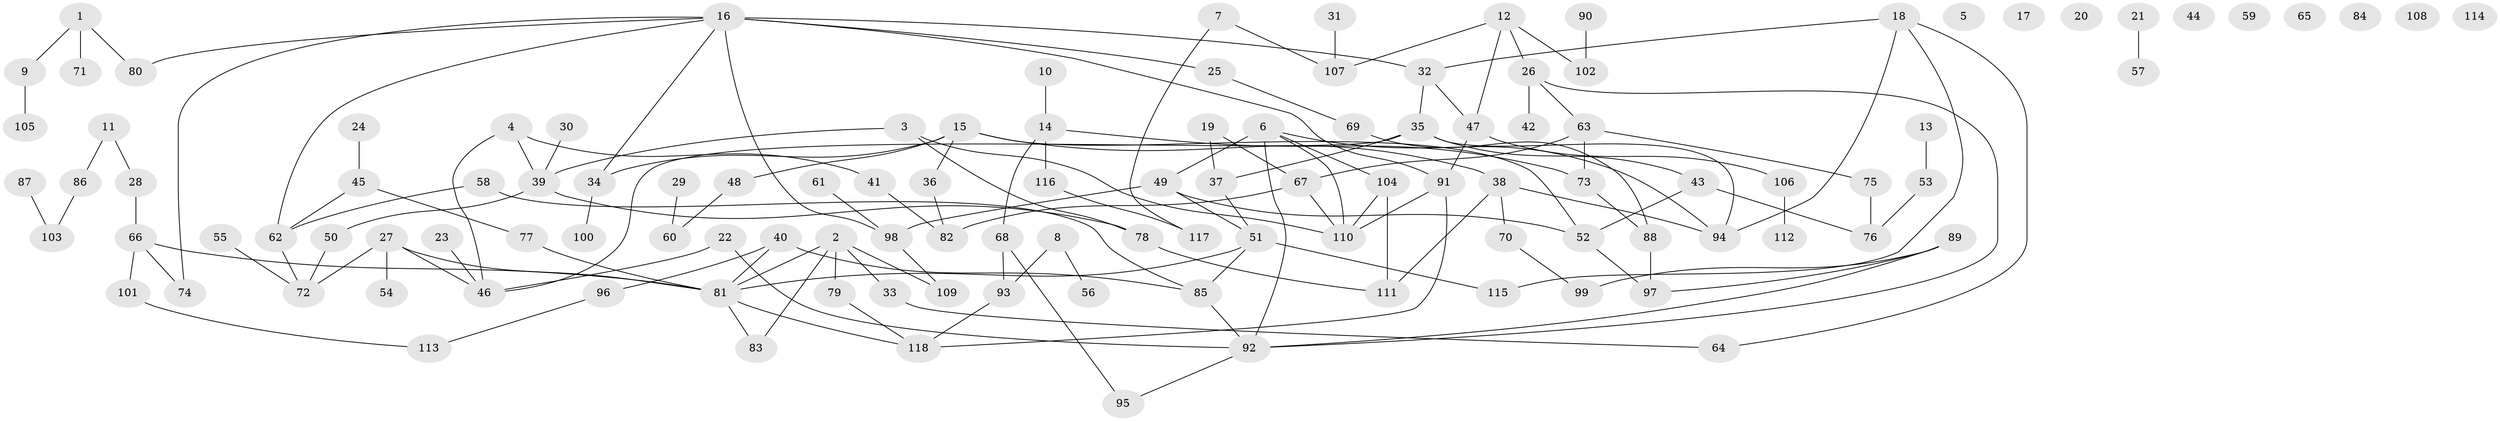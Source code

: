 // Generated by graph-tools (version 1.1) at 2025/40/03/09/25 04:40:11]
// undirected, 118 vertices, 149 edges
graph export_dot {
graph [start="1"]
  node [color=gray90,style=filled];
  1;
  2;
  3;
  4;
  5;
  6;
  7;
  8;
  9;
  10;
  11;
  12;
  13;
  14;
  15;
  16;
  17;
  18;
  19;
  20;
  21;
  22;
  23;
  24;
  25;
  26;
  27;
  28;
  29;
  30;
  31;
  32;
  33;
  34;
  35;
  36;
  37;
  38;
  39;
  40;
  41;
  42;
  43;
  44;
  45;
  46;
  47;
  48;
  49;
  50;
  51;
  52;
  53;
  54;
  55;
  56;
  57;
  58;
  59;
  60;
  61;
  62;
  63;
  64;
  65;
  66;
  67;
  68;
  69;
  70;
  71;
  72;
  73;
  74;
  75;
  76;
  77;
  78;
  79;
  80;
  81;
  82;
  83;
  84;
  85;
  86;
  87;
  88;
  89;
  90;
  91;
  92;
  93;
  94;
  95;
  96;
  97;
  98;
  99;
  100;
  101;
  102;
  103;
  104;
  105;
  106;
  107;
  108;
  109;
  110;
  111;
  112;
  113;
  114;
  115;
  116;
  117;
  118;
  1 -- 9;
  1 -- 71;
  1 -- 80;
  2 -- 33;
  2 -- 79;
  2 -- 81;
  2 -- 83;
  2 -- 109;
  3 -- 39;
  3 -- 78;
  3 -- 110;
  4 -- 39;
  4 -- 41;
  4 -- 46;
  6 -- 49;
  6 -- 92;
  6 -- 94;
  6 -- 104;
  6 -- 110;
  7 -- 107;
  7 -- 117;
  8 -- 56;
  8 -- 93;
  9 -- 105;
  10 -- 14;
  11 -- 28;
  11 -- 86;
  12 -- 26;
  12 -- 47;
  12 -- 102;
  12 -- 107;
  13 -- 53;
  14 -- 68;
  14 -- 73;
  14 -- 116;
  15 -- 34;
  15 -- 36;
  15 -- 38;
  15 -- 48;
  15 -- 52;
  16 -- 25;
  16 -- 32;
  16 -- 34;
  16 -- 62;
  16 -- 74;
  16 -- 80;
  16 -- 91;
  16 -- 98;
  18 -- 32;
  18 -- 64;
  18 -- 94;
  18 -- 115;
  19 -- 37;
  19 -- 67;
  21 -- 57;
  22 -- 46;
  22 -- 92;
  23 -- 46;
  24 -- 45;
  25 -- 69;
  26 -- 42;
  26 -- 63;
  26 -- 92;
  27 -- 46;
  27 -- 54;
  27 -- 72;
  27 -- 81;
  28 -- 66;
  29 -- 60;
  30 -- 39;
  31 -- 107;
  32 -- 35;
  32 -- 47;
  33 -- 64;
  34 -- 100;
  35 -- 37;
  35 -- 43;
  35 -- 46;
  35 -- 94;
  36 -- 82;
  37 -- 51;
  38 -- 70;
  38 -- 94;
  38 -- 111;
  39 -- 50;
  39 -- 78;
  40 -- 81;
  40 -- 85;
  40 -- 96;
  41 -- 82;
  43 -- 52;
  43 -- 76;
  45 -- 62;
  45 -- 77;
  47 -- 91;
  47 -- 106;
  48 -- 60;
  49 -- 51;
  49 -- 52;
  49 -- 98;
  50 -- 72;
  51 -- 81;
  51 -- 85;
  51 -- 115;
  52 -- 97;
  53 -- 76;
  55 -- 72;
  58 -- 62;
  58 -- 85;
  61 -- 98;
  62 -- 72;
  63 -- 67;
  63 -- 73;
  63 -- 75;
  66 -- 74;
  66 -- 81;
  66 -- 101;
  67 -- 82;
  67 -- 110;
  68 -- 93;
  68 -- 95;
  69 -- 88;
  70 -- 99;
  73 -- 88;
  75 -- 76;
  77 -- 81;
  78 -- 111;
  79 -- 118;
  81 -- 83;
  81 -- 118;
  85 -- 92;
  86 -- 103;
  87 -- 103;
  88 -- 97;
  89 -- 92;
  89 -- 97;
  89 -- 99;
  90 -- 102;
  91 -- 110;
  91 -- 118;
  92 -- 95;
  93 -- 118;
  96 -- 113;
  98 -- 109;
  101 -- 113;
  104 -- 110;
  104 -- 111;
  106 -- 112;
  116 -- 117;
}
